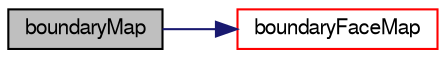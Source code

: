 digraph "boundaryMap"
{
  bgcolor="transparent";
  edge [fontname="FreeSans",fontsize="10",labelfontname="FreeSans",labelfontsize="10"];
  node [fontname="FreeSans",fontsize="10",shape=record];
  rankdir="LR";
  Node2503 [label="boundaryMap",height=0.2,width=0.4,color="black", fillcolor="grey75", style="filled", fontcolor="black"];
  Node2503 -> Node2504 [color="midnightblue",fontsize="10",style="solid",fontname="FreeSans"];
  Node2504 [label="boundaryFaceMap",height=0.2,width=0.4,color="red",URL="$a26970.html#a179866af8c9876dbafc544a6207e88be",tooltip="Mapping from processor to procMesh boundary face. "];
}
